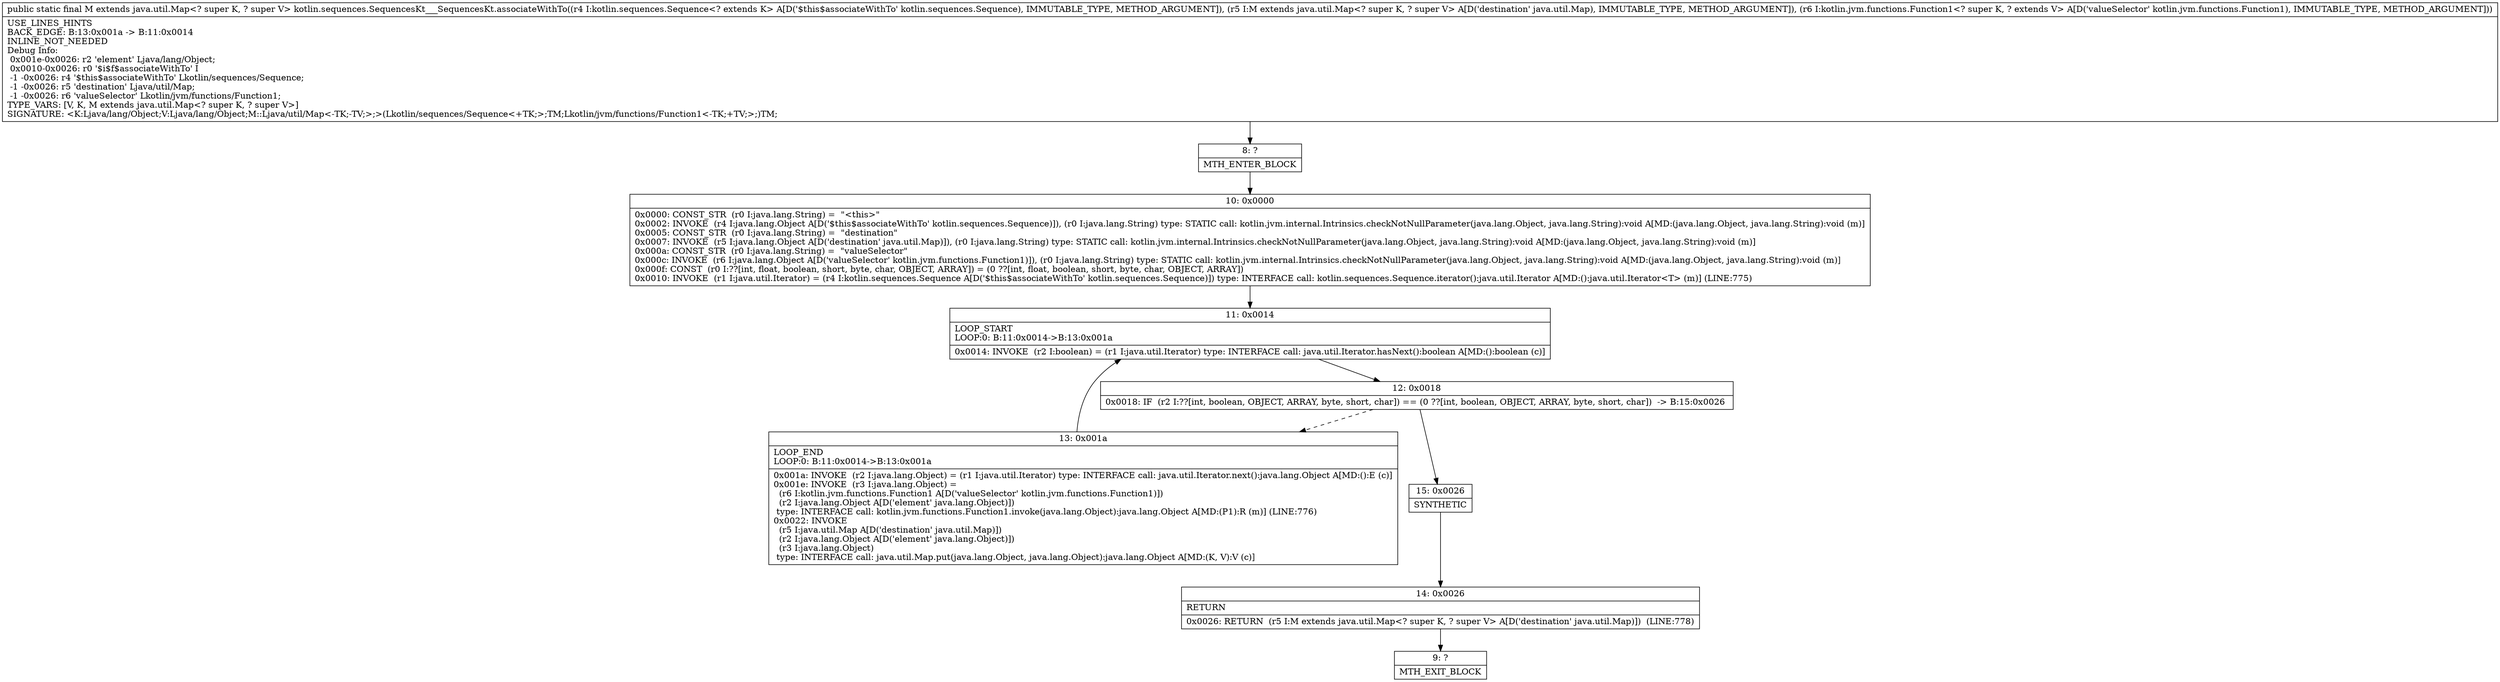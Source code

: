 digraph "CFG forkotlin.sequences.SequencesKt___SequencesKt.associateWithTo(Lkotlin\/sequences\/Sequence;Ljava\/util\/Map;Lkotlin\/jvm\/functions\/Function1;)Ljava\/util\/Map;" {
Node_8 [shape=record,label="{8\:\ ?|MTH_ENTER_BLOCK\l}"];
Node_10 [shape=record,label="{10\:\ 0x0000|0x0000: CONST_STR  (r0 I:java.lang.String) =  \"\<this\>\" \l0x0002: INVOKE  (r4 I:java.lang.Object A[D('$this$associateWithTo' kotlin.sequences.Sequence)]), (r0 I:java.lang.String) type: STATIC call: kotlin.jvm.internal.Intrinsics.checkNotNullParameter(java.lang.Object, java.lang.String):void A[MD:(java.lang.Object, java.lang.String):void (m)]\l0x0005: CONST_STR  (r0 I:java.lang.String) =  \"destination\" \l0x0007: INVOKE  (r5 I:java.lang.Object A[D('destination' java.util.Map)]), (r0 I:java.lang.String) type: STATIC call: kotlin.jvm.internal.Intrinsics.checkNotNullParameter(java.lang.Object, java.lang.String):void A[MD:(java.lang.Object, java.lang.String):void (m)]\l0x000a: CONST_STR  (r0 I:java.lang.String) =  \"valueSelector\" \l0x000c: INVOKE  (r6 I:java.lang.Object A[D('valueSelector' kotlin.jvm.functions.Function1)]), (r0 I:java.lang.String) type: STATIC call: kotlin.jvm.internal.Intrinsics.checkNotNullParameter(java.lang.Object, java.lang.String):void A[MD:(java.lang.Object, java.lang.String):void (m)]\l0x000f: CONST  (r0 I:??[int, float, boolean, short, byte, char, OBJECT, ARRAY]) = (0 ??[int, float, boolean, short, byte, char, OBJECT, ARRAY]) \l0x0010: INVOKE  (r1 I:java.util.Iterator) = (r4 I:kotlin.sequences.Sequence A[D('$this$associateWithTo' kotlin.sequences.Sequence)]) type: INTERFACE call: kotlin.sequences.Sequence.iterator():java.util.Iterator A[MD:():java.util.Iterator\<T\> (m)] (LINE:775)\l}"];
Node_11 [shape=record,label="{11\:\ 0x0014|LOOP_START\lLOOP:0: B:11:0x0014\-\>B:13:0x001a\l|0x0014: INVOKE  (r2 I:boolean) = (r1 I:java.util.Iterator) type: INTERFACE call: java.util.Iterator.hasNext():boolean A[MD:():boolean (c)]\l}"];
Node_12 [shape=record,label="{12\:\ 0x0018|0x0018: IF  (r2 I:??[int, boolean, OBJECT, ARRAY, byte, short, char]) == (0 ??[int, boolean, OBJECT, ARRAY, byte, short, char])  \-\> B:15:0x0026 \l}"];
Node_13 [shape=record,label="{13\:\ 0x001a|LOOP_END\lLOOP:0: B:11:0x0014\-\>B:13:0x001a\l|0x001a: INVOKE  (r2 I:java.lang.Object) = (r1 I:java.util.Iterator) type: INTERFACE call: java.util.Iterator.next():java.lang.Object A[MD:():E (c)]\l0x001e: INVOKE  (r3 I:java.lang.Object) = \l  (r6 I:kotlin.jvm.functions.Function1 A[D('valueSelector' kotlin.jvm.functions.Function1)])\l  (r2 I:java.lang.Object A[D('element' java.lang.Object)])\l type: INTERFACE call: kotlin.jvm.functions.Function1.invoke(java.lang.Object):java.lang.Object A[MD:(P1):R (m)] (LINE:776)\l0x0022: INVOKE  \l  (r5 I:java.util.Map A[D('destination' java.util.Map)])\l  (r2 I:java.lang.Object A[D('element' java.lang.Object)])\l  (r3 I:java.lang.Object)\l type: INTERFACE call: java.util.Map.put(java.lang.Object, java.lang.Object):java.lang.Object A[MD:(K, V):V (c)]\l}"];
Node_15 [shape=record,label="{15\:\ 0x0026|SYNTHETIC\l}"];
Node_14 [shape=record,label="{14\:\ 0x0026|RETURN\l|0x0026: RETURN  (r5 I:M extends java.util.Map\<? super K, ? super V\> A[D('destination' java.util.Map)])  (LINE:778)\l}"];
Node_9 [shape=record,label="{9\:\ ?|MTH_EXIT_BLOCK\l}"];
MethodNode[shape=record,label="{public static final M extends java.util.Map\<? super K, ? super V\> kotlin.sequences.SequencesKt___SequencesKt.associateWithTo((r4 I:kotlin.sequences.Sequence\<? extends K\> A[D('$this$associateWithTo' kotlin.sequences.Sequence), IMMUTABLE_TYPE, METHOD_ARGUMENT]), (r5 I:M extends java.util.Map\<? super K, ? super V\> A[D('destination' java.util.Map), IMMUTABLE_TYPE, METHOD_ARGUMENT]), (r6 I:kotlin.jvm.functions.Function1\<? super K, ? extends V\> A[D('valueSelector' kotlin.jvm.functions.Function1), IMMUTABLE_TYPE, METHOD_ARGUMENT]))  | USE_LINES_HINTS\lBACK_EDGE: B:13:0x001a \-\> B:11:0x0014\lINLINE_NOT_NEEDED\lDebug Info:\l  0x001e\-0x0026: r2 'element' Ljava\/lang\/Object;\l  0x0010\-0x0026: r0 '$i$f$associateWithTo' I\l  \-1 \-0x0026: r4 '$this$associateWithTo' Lkotlin\/sequences\/Sequence;\l  \-1 \-0x0026: r5 'destination' Ljava\/util\/Map;\l  \-1 \-0x0026: r6 'valueSelector' Lkotlin\/jvm\/functions\/Function1;\lTYPE_VARS: [V, K, M extends java.util.Map\<? super K, ? super V\>]\lSIGNATURE: \<K:Ljava\/lang\/Object;V:Ljava\/lang\/Object;M::Ljava\/util\/Map\<\-TK;\-TV;\>;\>(Lkotlin\/sequences\/Sequence\<+TK;\>;TM;Lkotlin\/jvm\/functions\/Function1\<\-TK;+TV;\>;)TM;\l}"];
MethodNode -> Node_8;Node_8 -> Node_10;
Node_10 -> Node_11;
Node_11 -> Node_12;
Node_12 -> Node_13[style=dashed];
Node_12 -> Node_15;
Node_13 -> Node_11;
Node_15 -> Node_14;
Node_14 -> Node_9;
}

